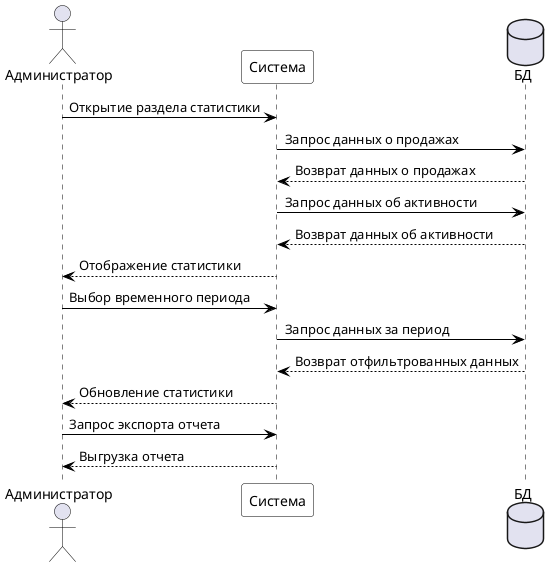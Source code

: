 @startuml
skinparam sequence {
    ArrowColor Black
    ActorBorderColor Black
    LifeLineBorderColor Black
    LifeLineBackgroundColor White
    ParticipantBorderColor Black
    ParticipantBackgroundColor White
    ParticipantFontColor Black
}

actor Администратор
participant "Система" as System
database "БД" as DB

Администратор -> System: Открытие раздела статистики
System -> DB: Запрос данных о продажах
DB --> System: Возврат данных о продажах
System -> DB: Запрос данных об активности
DB --> System: Возврат данных об активности
System --> Администратор: Отображение статистики
Администратор -> System: Выбор временного периода
System -> DB: Запрос данных за период
DB --> System: Возврат отфильтрованных данных
System --> Администратор: Обновление статистики
Администратор -> System: Запрос экспорта отчета
System --> Администратор: Выгрузка отчета

@enduml

